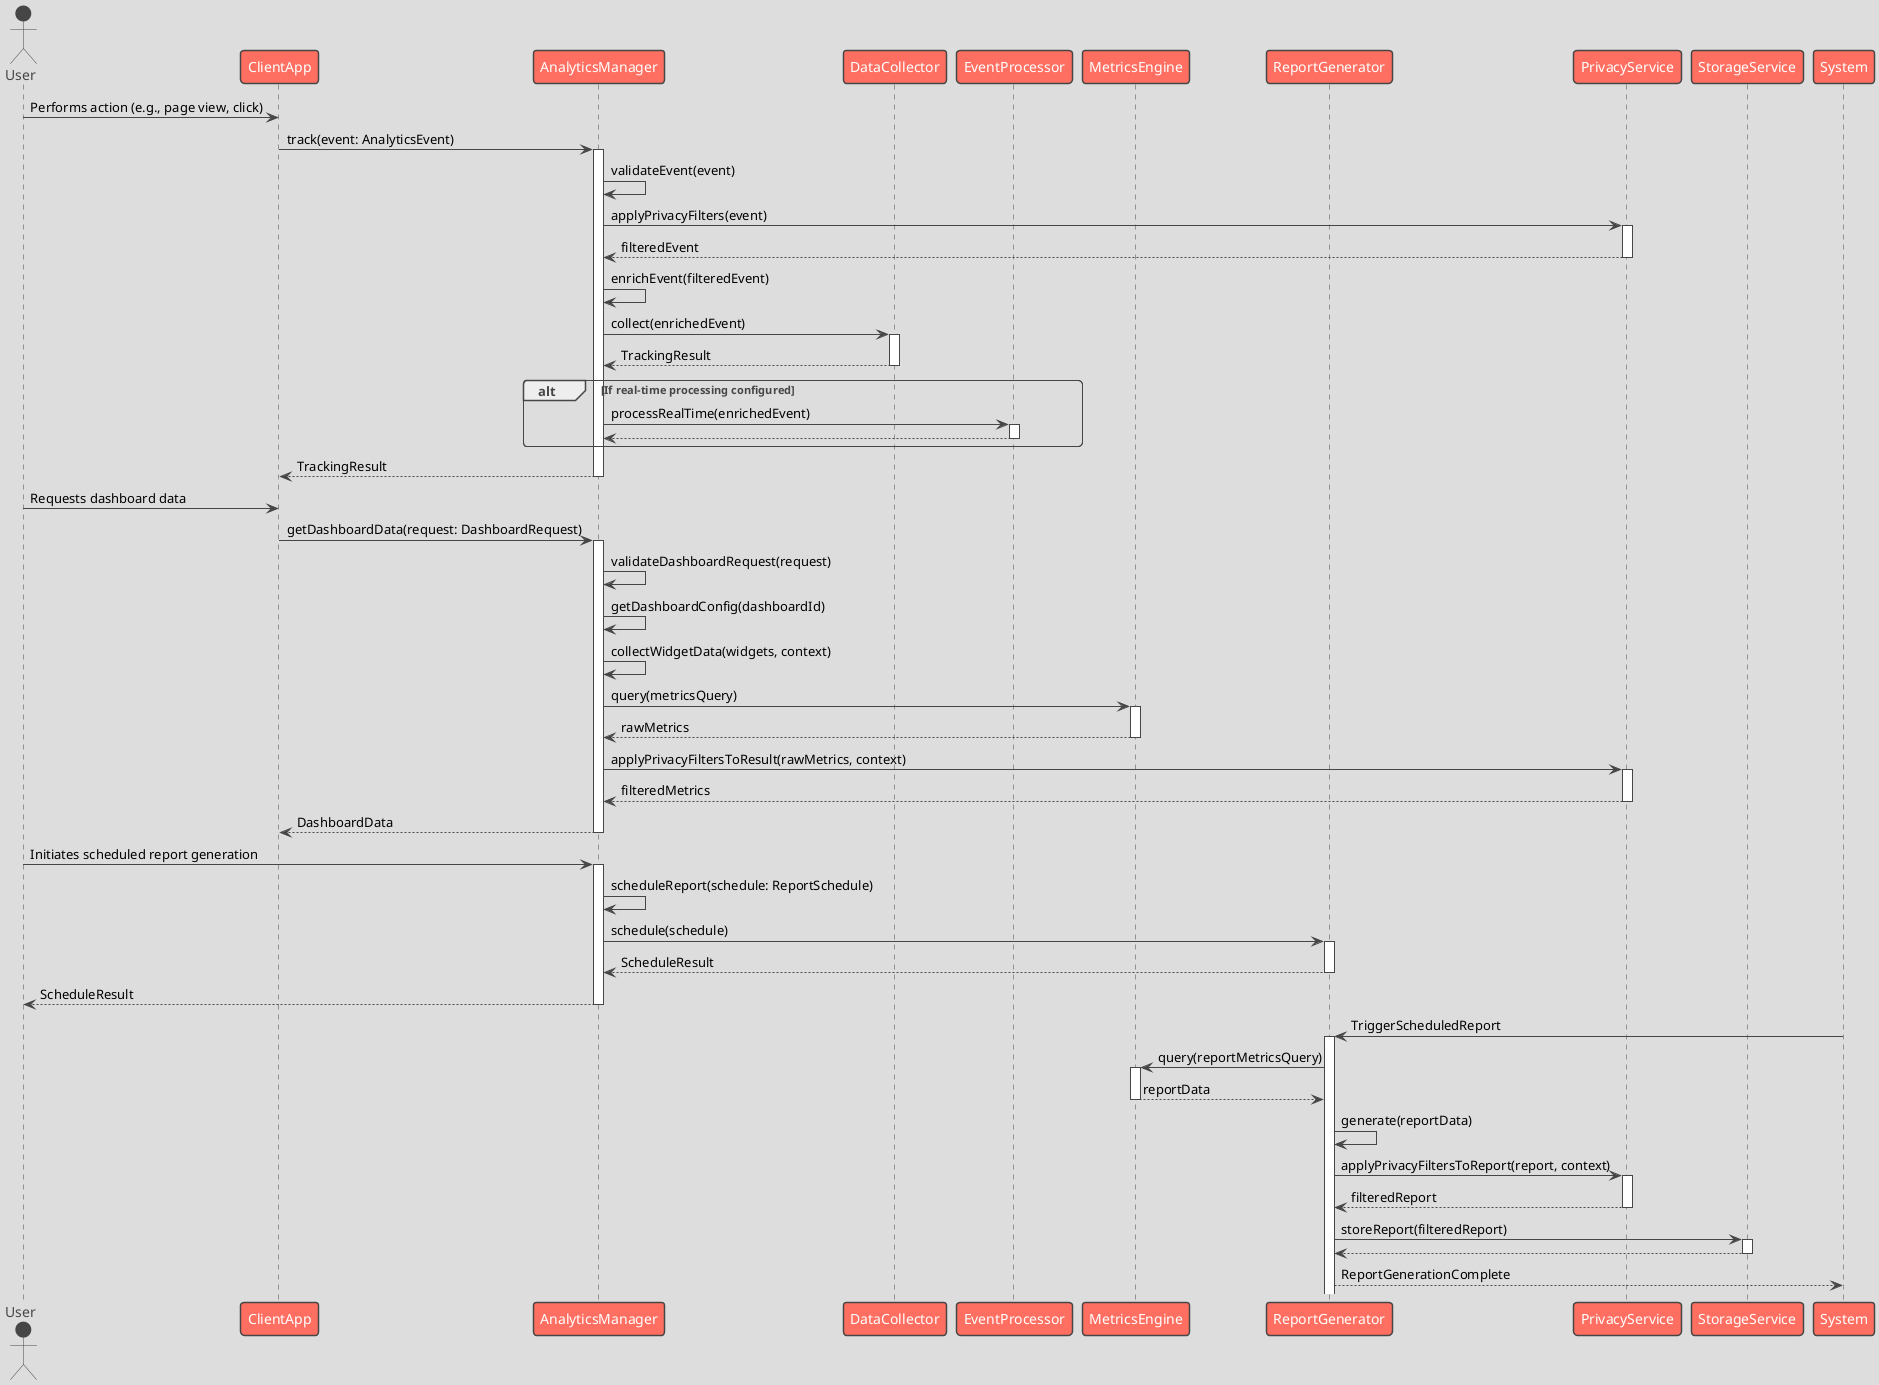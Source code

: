 @startuml
!theme toy

actor User
participant "ClientApp" as Client
participant "AnalyticsManager" as AM
participant "DataCollector" as DC
participant "EventProcessor" as EP
participant "MetricsEngine" as ME
participant "ReportGenerator" as RG
participant "PrivacyService" as PS
participant "StorageService" as SS

User -> Client: Performs action (e.g., page view, click)
Client -> AM: track(event: AnalyticsEvent)
activate AM

AM -> AM: validateEvent(event)
AM -> PS: applyPrivacyFilters(event)
activate PS
PS --> AM: filteredEvent
deactivate PS
AM -> AM: enrichEvent(filteredEvent)

AM -> DC: collect(enrichedEvent)
activate DC
DC --> AM: TrackingResult
deactivate DC

alt If real-time processing configured
    AM -> EP: processRealTime(enrichedEvent)
    activate EP
    EP --> AM:
    deactivate EP
end

AM --> Client: TrackingResult
deactivate AM

User -> Client: Requests dashboard data
Client -> AM: getDashboardData(request: DashboardRequest)
activate AM

AM -> AM: validateDashboardRequest(request)
AM -> AM: getDashboardConfig(dashboardId)
AM -> AM: collectWidgetData(widgets, context)

AM -> ME: query(metricsQuery)
activate ME
ME --> AM:rawMetrics
deactivate ME

AM -> PS: applyPrivacyFiltersToResult(rawMetrics, context)
activate PS
PS --> AM: filteredMetrics
deactivate PS

AM --> Client: DashboardData
deactivate AM

User -> AM: Initiates scheduled report generation
activate AM
AM -> AM: scheduleReport(schedule: ReportSchedule)

AM -> RG: schedule(schedule)
activate RG
RG --> AM: ScheduleResult
deactivate RG

AM --> User: ScheduleResult
deactivate AM

System -> RG: TriggerScheduledReport
activate RG
RG -> ME: query(reportMetricsQuery)
activate ME
ME --> RG: reportData
deactivate ME

RG -> RG: generate(reportData)
RG -> PS: applyPrivacyFiltersToReport(report, context)
activate PS
PS --> RG: filteredReport
deactivate PS
RG -> SS: storeReport(filteredReport)
activate SS
SS --> RG:
deactivate SS
RG --> System: ReportGenerationComplete

@enduml